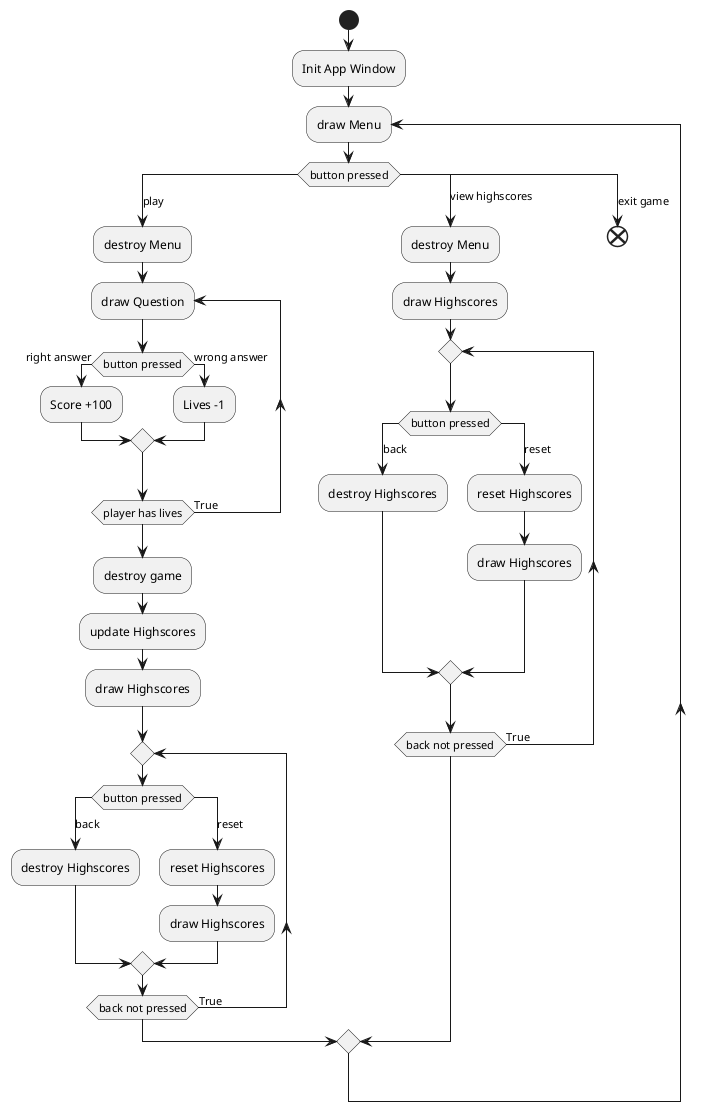 ```plantuml
@startuml

start

:Init App Window;
repeat :draw Menu;
    switch (button pressed)
        case (play)
            :destroy Menu;
            repeat :draw Question;
                if (button pressed) then (right answer)
                    :Score +100;
                else (wrong answer)
                    :Lives -1;
                endif
            repeat while (player has lives) is (True)
            :destroy game;
            :update Highscores;
            :draw Highscores;
            repeat
                switch (button pressed)
                    case (back)
                        :destroy Highscores;
                    case (reset)
                        :reset Highscores;
                        :draw Highscores;
                endswitch
            repeat while (back not pressed) is (True)
        case (view highscores)
            :destroy Menu;
            :draw Highscores;
            repeat
                switch (button pressed)
                    case (back)
                        :destroy Highscores;
                    case (reset)
                        :reset Highscores;
                        :draw Highscores;
                endswitch
            repeat while (back not pressed) is (True)
        case (exit game)
            end
    endswitch
repeat while
@enduml
```